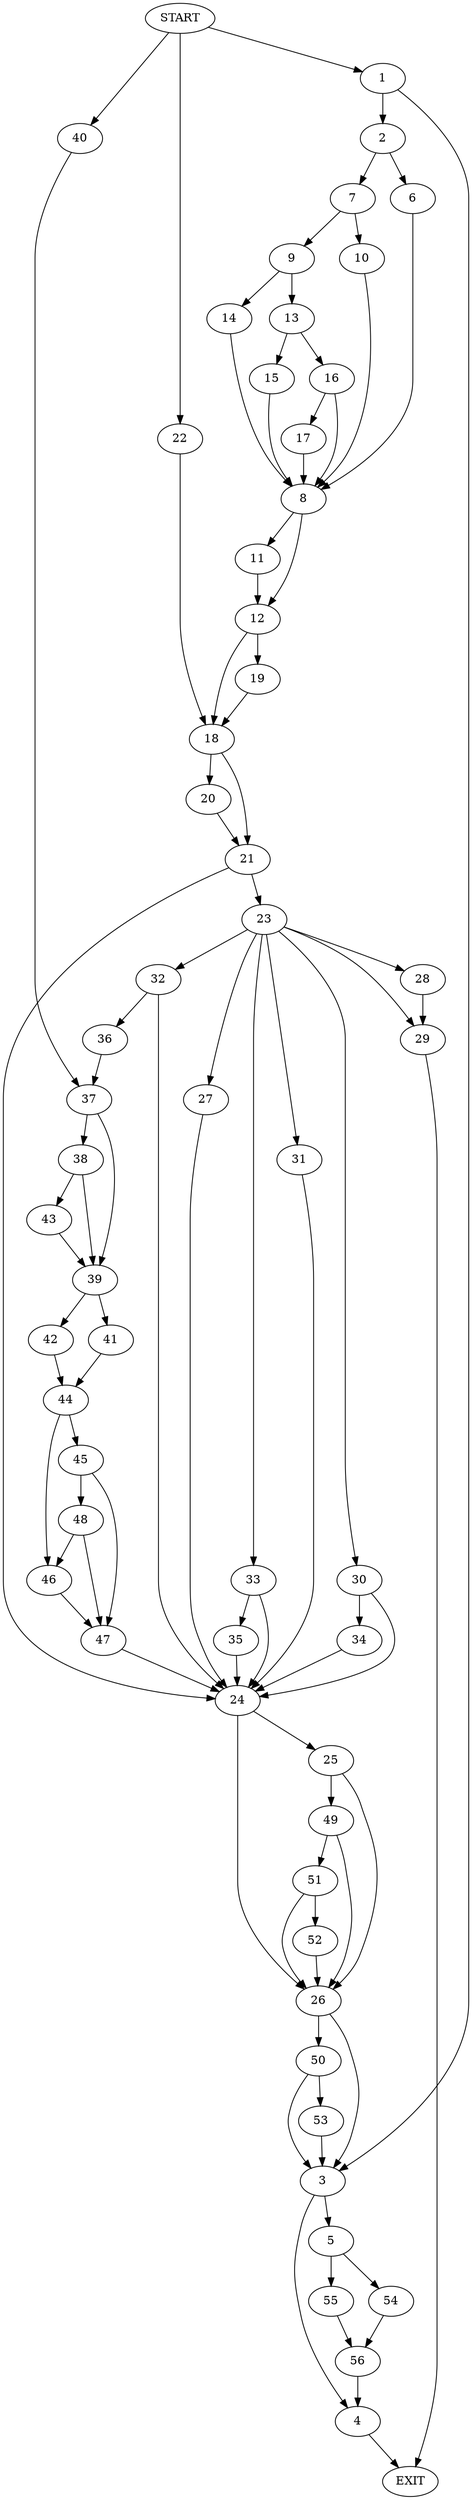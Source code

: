 digraph {
0 [label="START"]
57 [label="EXIT"]
0 -> 1
1 -> 2
1 -> 3
3 -> 4
3 -> 5
2 -> 6
2 -> 7
6 -> 8
7 -> 9
7 -> 10
8 -> 11
8 -> 12
9 -> 13
9 -> 14
10 -> 8
14 -> 8
13 -> 15
13 -> 16
15 -> 8
16 -> 17
16 -> 8
17 -> 8
12 -> 18
12 -> 19
11 -> 12
18 -> 20
18 -> 21
19 -> 18
0 -> 22
22 -> 18
21 -> 23
21 -> 24
20 -> 21
24 -> 25
24 -> 26
23 -> 27
23 -> 28
23 -> 29
23 -> 30
23 -> 31
23 -> 32
23 -> 33
30 -> 34
30 -> 24
31 -> 24
27 -> 24
33 -> 24
33 -> 35
32 -> 36
32 -> 24
28 -> 29
29 -> 57
34 -> 24
35 -> 24
36 -> 37
37 -> 38
37 -> 39
0 -> 40
40 -> 37
39 -> 41
39 -> 42
38 -> 39
38 -> 43
43 -> 39
42 -> 44
41 -> 44
44 -> 45
44 -> 46
45 -> 47
45 -> 48
46 -> 47
48 -> 47
48 -> 46
47 -> 24
25 -> 49
25 -> 26
26 -> 50
26 -> 3
49 -> 51
49 -> 26
51 -> 52
51 -> 26
52 -> 26
50 -> 53
50 -> 3
53 -> 3
5 -> 54
5 -> 55
4 -> 57
54 -> 56
55 -> 56
56 -> 4
}
